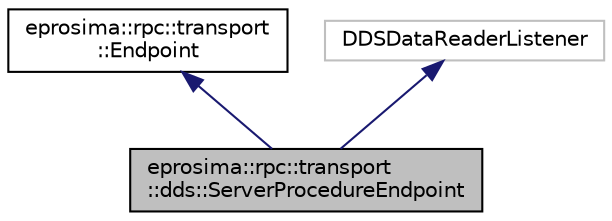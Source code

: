 digraph "eprosima::rpc::transport::dds::ServerProcedureEndpoint"
{
  edge [fontname="Helvetica",fontsize="10",labelfontname="Helvetica",labelfontsize="10"];
  node [fontname="Helvetica",fontsize="10",shape=record];
  Node1 [label="eprosima::rpc::transport\l::dds::ServerProcedureEndpoint",height=0.2,width=0.4,color="black", fillcolor="grey75", style="filled" fontcolor="black"];
  Node2 -> Node1 [dir="back",color="midnightblue",fontsize="10",style="solid",fontname="Helvetica"];
  Node2 [label="eprosima::rpc::transport\l::Endpoint",height=0.2,width=0.4,color="black", fillcolor="white", style="filled",URL="$classeprosima_1_1rpc_1_1transport_1_1_endpoint.html",tooltip="This class represents an endpoint. "];
  Node3 -> Node1 [dir="back",color="midnightblue",fontsize="10",style="solid",fontname="Helvetica"];
  Node3 [label="DDSDataReaderListener",height=0.2,width=0.4,color="grey75", fillcolor="white", style="filled"];
}
